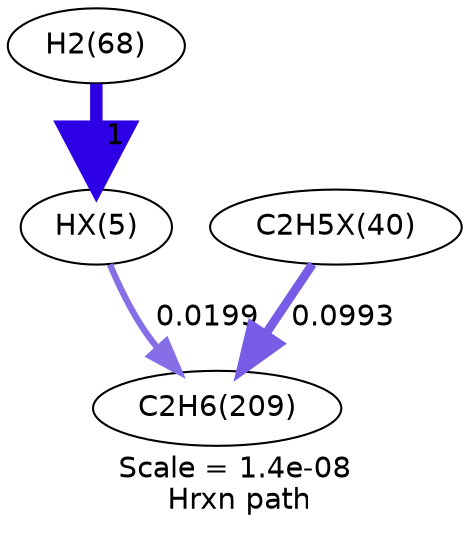 digraph reaction_paths {
center=1;
s10 -> s29[fontname="Helvetica", style="setlinewidth(6)", arrowsize=3, color="0.7, 1.5, 0.9"
, label=" 1"];
s29 -> s15[fontname="Helvetica", style="setlinewidth(3.04)", arrowsize=1.52, color="0.7, 0.52, 0.9"
, label=" 0.0199"];
s31 -> s15[fontname="Helvetica", style="setlinewidth(4.26)", arrowsize=2.13, color="0.7, 0.599, 0.9"
, label=" 0.0993"];
s10 [ fontname="Helvetica", label="H2(68)"];
s15 [ fontname="Helvetica", label="C2H6(209)"];
s29 [ fontname="Helvetica", label="HX(5)"];
s31 [ fontname="Helvetica", label="C2H5X(40)"];
 label = "Scale = 1.4e-08\l Hrxn path";
 fontname = "Helvetica";
}
